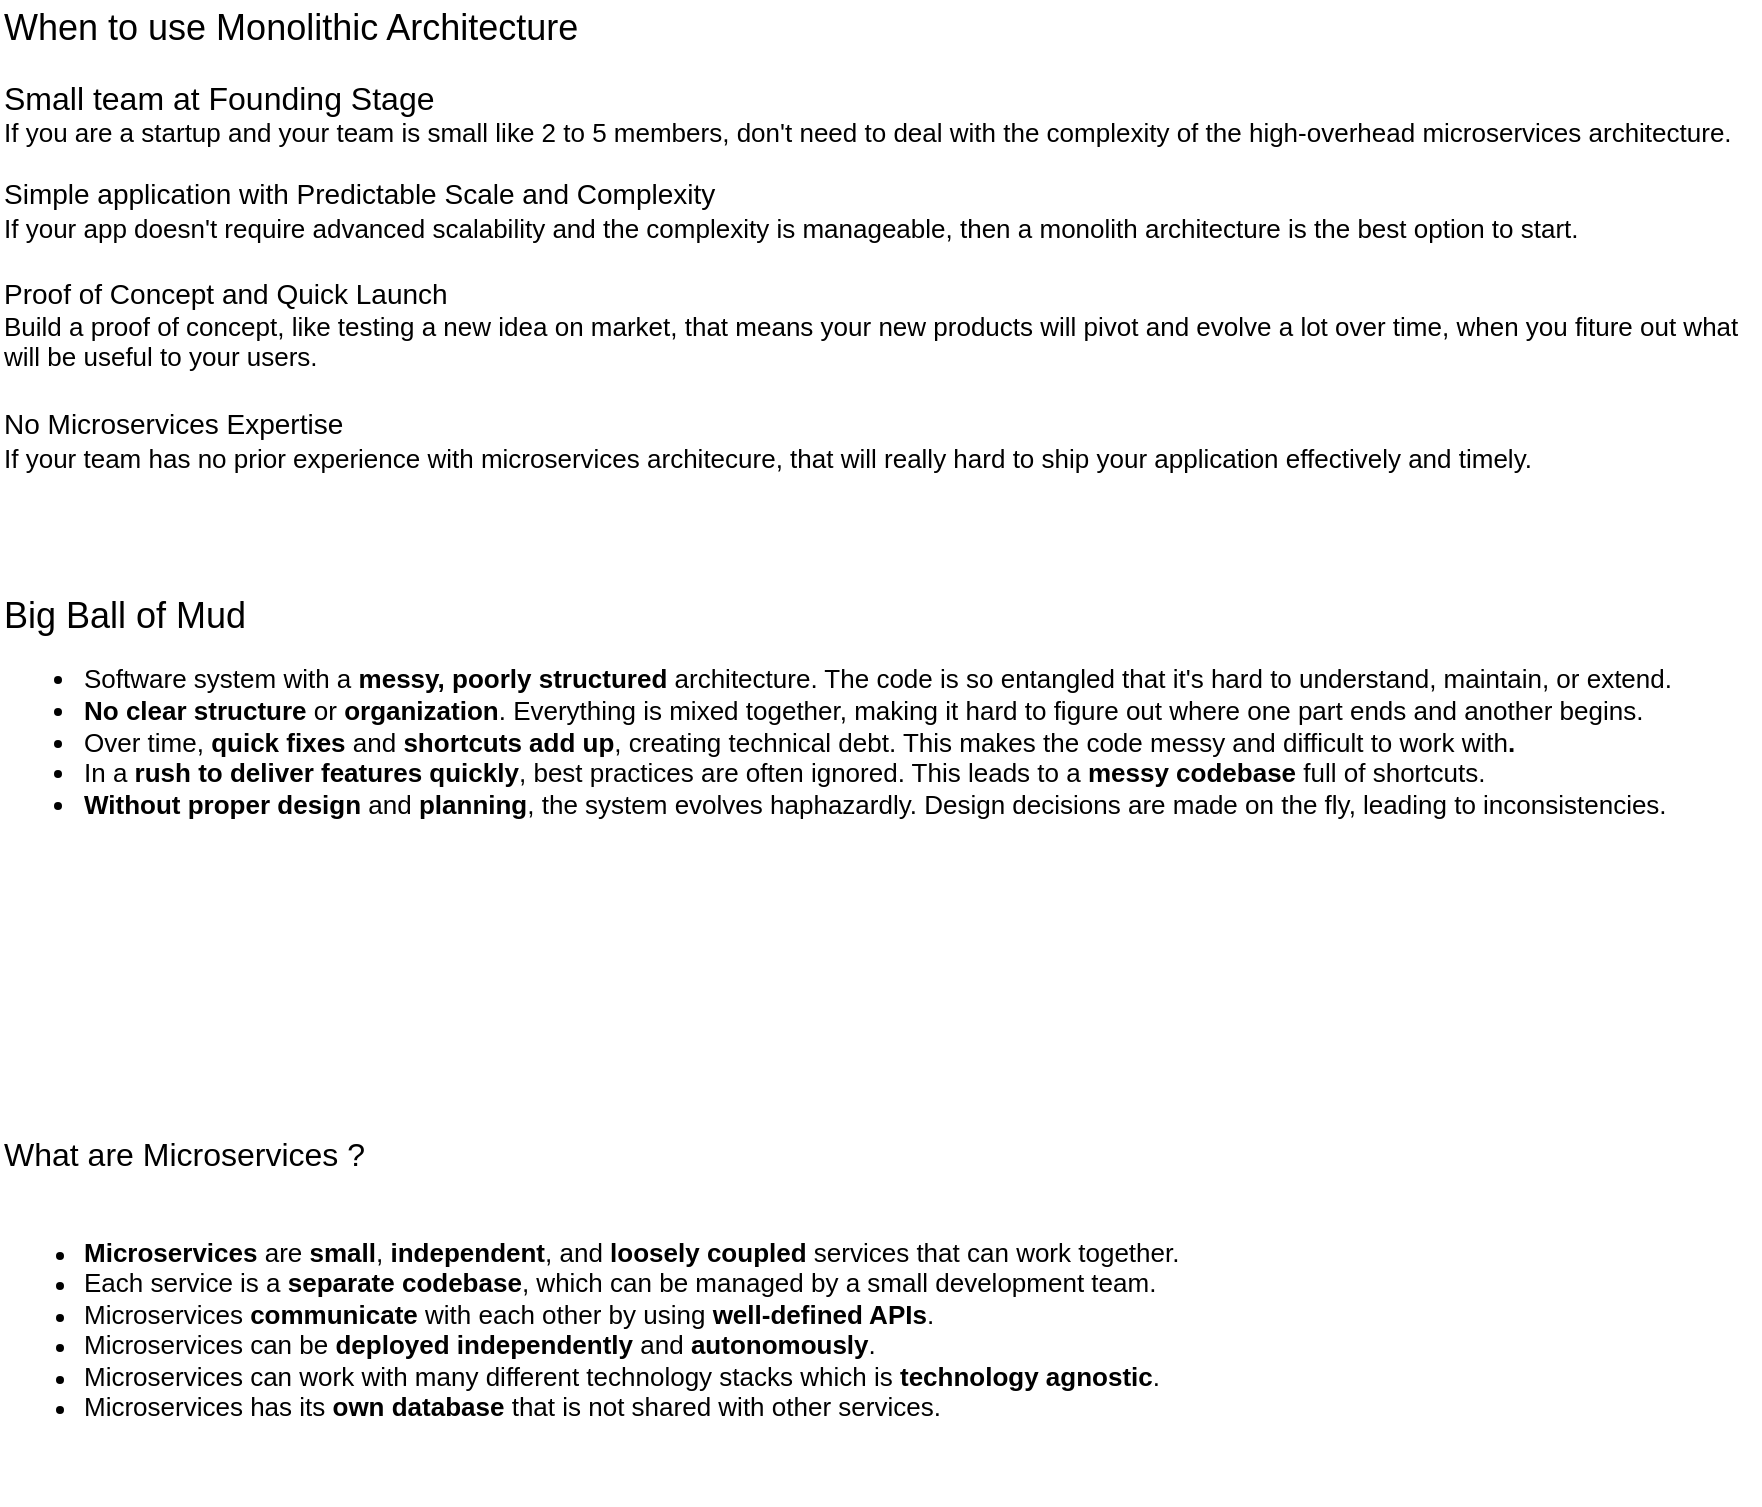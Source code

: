 <mxfile version="24.7.17">
  <diagram name="Page-1" id="o7V7KxdHmz_WnpKq7w_j">
    <mxGraphModel dx="1050" dy="558" grid="1" gridSize="10" guides="1" tooltips="1" connect="1" arrows="1" fold="1" page="1" pageScale="1" pageWidth="850" pageHeight="1100" math="0" shadow="0">
      <root>
        <mxCell id="0" />
        <mxCell id="1" parent="0" />
        <mxCell id="Q0hmSg3gWx6XjPjTqiLc-2" value="&lt;div style=&quot;font-size: 15px;&quot; align=&quot;left&quot;&gt;&lt;font style=&quot;font-size: 18px;&quot;&gt;When to use Monolithic Architecture&lt;/font&gt;&lt;/div&gt;&lt;div&gt;&lt;br&gt;&lt;/div&gt;&lt;div&gt;&lt;font style=&quot;font-size: 16px;&quot;&gt;Small team at Founding Stage&lt;/font&gt; &lt;br&gt;&lt;/div&gt;&lt;div style=&quot;&quot;&gt;&lt;font style=&quot;font-size: 13px;&quot;&gt;If you are a startup and your team is small like 2 to 5 members, don&#39;t need to deal with the complexity of the high-overhead microservices architecture.&lt;/font&gt;&lt;/div&gt;&lt;div style=&quot;&quot;&gt;&lt;font style=&quot;font-size: 12px;&quot;&gt;&lt;br&gt;&lt;/font&gt;&lt;/div&gt;&lt;div style=&quot;font-size: 14px;&quot;&gt;&lt;font style=&quot;font-size: 14px;&quot;&gt;Simple application with Predictable Scale and Complexity&lt;font style=&quot;font-size: 14px;&quot;&gt;&lt;br&gt;&lt;/font&gt;&lt;/font&gt;&lt;/div&gt;&lt;div style=&quot;font-size: 14px;&quot;&gt;&lt;font size=&quot;1&quot;&gt;&lt;font style=&quot;font-size: 13px;&quot;&gt;If your app doesn&#39;t require advanced scalability and the complexity is manageable, then a monolith architecture is the best option to start.&lt;/font&gt;&lt;/font&gt;&lt;/div&gt;&lt;div style=&quot;font-size: 14px;&quot;&gt;&lt;font style=&quot;font-size: 12px;&quot;&gt;&lt;font style=&quot;font-size: 12px;&quot;&gt;&lt;br&gt;&lt;/font&gt;&lt;/font&gt;&lt;/div&gt;&lt;div style=&quot;font-size: 14px;&quot;&gt;&lt;font style=&quot;font-size: 14px;&quot;&gt;&lt;font style=&quot;font-size: 14px;&quot;&gt;Proof of Concept and Quick Launch&lt;/font&gt;&lt;font style=&quot;font-size: 14px;&quot;&gt;&lt;font style=&quot;font-size: 14px;&quot;&gt;&lt;br&gt;&lt;/font&gt;&lt;/font&gt;&lt;/font&gt;&lt;/div&gt;&lt;div style=&quot;font-size: 13px;&quot;&gt;&lt;font style=&quot;font-size: 13px;&quot;&gt;&lt;font style=&quot;font-size: 13px;&quot;&gt;&lt;font style=&quot;font-size: 13px;&quot;&gt;Build a proof of concept, like testing a new idea on market, that means your new products will pivot and evolve a lot over time, when you fiture out what&lt;/font&gt;&lt;/font&gt;&lt;/font&gt;&lt;/div&gt;&lt;div style=&quot;font-size: 13px;&quot;&gt;&lt;font style=&quot;font-size: 13px;&quot;&gt;&lt;font style=&quot;font-size: 13px;&quot;&gt;&lt;font style=&quot;font-size: 13px;&quot;&gt;will be useful to your users.&lt;/font&gt;&lt;/font&gt;&lt;/font&gt;&lt;/div&gt;&lt;div style=&quot;font-size: 14px;&quot;&gt;&lt;font style=&quot;font-size: 14px;&quot;&gt;&lt;font style=&quot;font-size: 12px;&quot;&gt;&lt;font style=&quot;font-size: 12px;&quot;&gt;&lt;br&gt;&lt;/font&gt;&lt;/font&gt;&lt;/font&gt;&lt;/div&gt;&lt;div style=&quot;font-size: 14px;&quot;&gt;&lt;font style=&quot;font-size: 14px;&quot;&gt;&lt;font style=&quot;font-size: 14px;&quot;&gt;&lt;font style=&quot;font-size: 14px;&quot;&gt;No Microservices Expertise&lt;/font&gt;&lt;/font&gt;&lt;font style=&quot;font-size: 14px;&quot;&gt;&lt;font style=&quot;font-size: 14px;&quot;&gt;&lt;font style=&quot;font-size: 14px;&quot;&gt;&lt;br&gt;&lt;/font&gt;&lt;/font&gt;&lt;/font&gt;&lt;/font&gt;&lt;/div&gt;&lt;div style=&quot;font-size: 14px;&quot;&gt;&lt;font style=&quot;font-size: 14px;&quot;&gt;&lt;font style=&quot;font-size: 14px;&quot;&gt;&lt;font style=&quot;font-size: 13px;&quot;&gt;&lt;font style=&quot;font-size: 13px;&quot;&gt;If your team has no prior experience with microservices architecure, that will really hard to ship your application effectively and timely.&lt;br&gt;&lt;/font&gt;&lt;/font&gt;&lt;/font&gt;&lt;/font&gt;&lt;/div&gt;" style="text;html=1;align=left;verticalAlign=middle;whiteSpace=wrap;rounded=0;" vertex="1" parent="1">
          <mxGeometry width="880" height="240" as="geometry" />
        </mxCell>
        <mxCell id="Q0hmSg3gWx6XjPjTqiLc-3" value="&lt;div style=&quot;font-size: 18px;&quot;&gt;&lt;font style=&quot;font-size: 18px;&quot;&gt;Big Ball of Mud&lt;font style=&quot;font-size: 18px;&quot;&gt;&lt;br&gt;&lt;/font&gt;&lt;/font&gt;&lt;/div&gt;&lt;div style=&quot;font-size: 13px;&quot;&gt;&lt;ul&gt;&lt;li&gt;&lt;font style=&quot;font-size: 13px;&quot;&gt;Software system with a &lt;b&gt;messy, poorly structured&lt;/b&gt; architecture. The code is so entangled that it&#39;s hard to understand, maintain, or extend.&lt;/font&gt;&lt;/li&gt;&lt;li&gt;&lt;font style=&quot;font-size: 13px;&quot;&gt;&lt;b&gt;No clear structure&lt;/b&gt; or &lt;b&gt;organization&lt;/b&gt;. Everything is mixed together, making it hard to figure out where one part ends and another begins.&lt;/font&gt;&lt;/li&gt;&lt;li&gt;&lt;font style=&quot;font-size: 13px;&quot;&gt;Over time, &lt;b&gt;quick fixes&lt;/b&gt; and &lt;b&gt;shortcuts add up&lt;/b&gt;, creating technical debt. This makes the code messy and difficult to work with&lt;b&gt;.&lt;/b&gt;&lt;/font&gt;&lt;/li&gt;&lt;li&gt;&lt;font style=&quot;font-size: 13px;&quot;&gt;In a &lt;b&gt;rush to deliver features quickly&lt;/b&gt;, best practices are often ignored. This leads to a &lt;b&gt;messy codebase&lt;/b&gt; full of shortcuts.&lt;/font&gt;&lt;/li&gt;&lt;li&gt;&lt;font style=&quot;font-size: 13px;&quot;&gt;&lt;b&gt;Without proper design&lt;/b&gt; and &lt;b&gt;planning&lt;/b&gt;, the system evolves haphazardly. Design decisions are made on the fly, leading to inconsistencies.&lt;br&gt;&lt;/font&gt;&lt;/li&gt;&lt;/ul&gt;&lt;/div&gt;" style="text;html=1;align=left;verticalAlign=middle;whiteSpace=wrap;rounded=0;" vertex="1" parent="1">
          <mxGeometry y="300" width="840" height="120" as="geometry" />
        </mxCell>
        <mxCell id="Q0hmSg3gWx6XjPjTqiLc-4" value="&lt;div&gt;&lt;font style=&quot;font-size: 16px;&quot;&gt;What are Microservices ?&lt;br&gt;&lt;/font&gt;&lt;/div&gt;&lt;div&gt;&lt;font style=&quot;font-size: 16px;&quot;&gt;&lt;br&gt;&lt;/font&gt;&lt;/div&gt;&lt;div&gt;&lt;ul&gt;&lt;li&gt;&lt;font style=&quot;font-size: 13px;&quot;&gt;&lt;b&gt;Microservices&lt;/b&gt; are &lt;b&gt;small&lt;/b&gt;, &lt;b&gt;independent&lt;/b&gt;, and &lt;b&gt;loosely coupled&lt;/b&gt; services that can work together.&lt;/font&gt;&lt;/li&gt;&lt;li&gt;&lt;font style=&quot;font-size: 13px;&quot;&gt;Each service is a &lt;b&gt;separate codebase&lt;/b&gt;, which can be managed by a small development team.&lt;/font&gt;&lt;/li&gt;&lt;li&gt;&lt;font style=&quot;font-size: 13px;&quot;&gt;Microservices &lt;b&gt;communicate &lt;/b&gt;with each other by using &lt;b&gt;well-defined APIs&lt;/b&gt;.&lt;/font&gt;&lt;/li&gt;&lt;li&gt;&lt;font style=&quot;font-size: 13px;&quot;&gt;Microservices can be &lt;b&gt;deployed independently&lt;/b&gt; and &lt;b&gt;autonomously&lt;/b&gt;.&lt;/font&gt;&lt;/li&gt;&lt;li&gt;&lt;font style=&quot;font-size: 13px;&quot;&gt;Microservices can work with many different technology stacks which is &lt;b&gt;technology agnostic&lt;/b&gt;.&lt;/font&gt;&lt;/li&gt;&lt;li&gt;&lt;font style=&quot;font-size: 13px;&quot;&gt;Microservices has its &lt;b&gt;own database&lt;/b&gt; that is not shared with other services.&lt;br&gt;&lt;/font&gt;&lt;/li&gt;&lt;/ul&gt;&lt;/div&gt;&lt;div&gt;&lt;br&gt;&lt;/div&gt;&lt;div&gt;&lt;br&gt;&lt;/div&gt;" style="text;html=1;align=left;verticalAlign=middle;whiteSpace=wrap;rounded=0;" vertex="1" parent="1">
          <mxGeometry y="600" width="800" height="120" as="geometry" />
        </mxCell>
      </root>
    </mxGraphModel>
  </diagram>
</mxfile>
